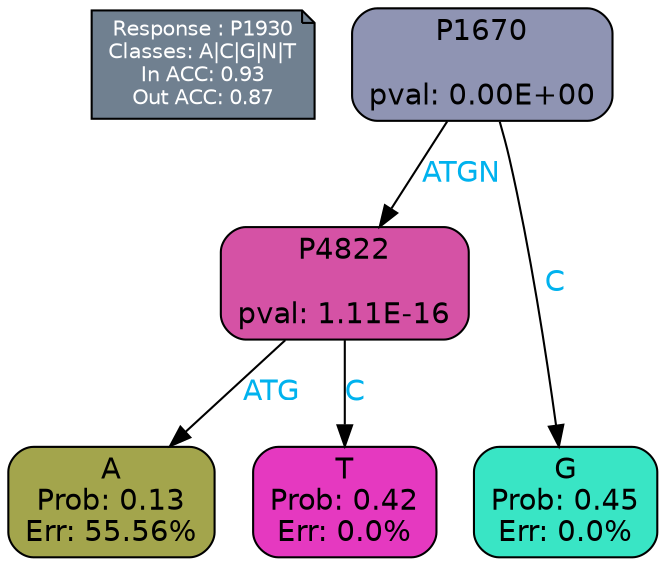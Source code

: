 digraph Tree {
node [shape=box, style="filled, rounded", color="black", fontname=helvetica] ;
graph [ranksep=equally, splines=polylines, bgcolor=transparent, dpi=600] ;
edge [fontname=helvetica] ;
LEGEND [label="Response : P1930
Classes: A|C|G|N|T
In ACC: 0.93
Out ACC: 0.87
",shape=note,align=left,style=filled,fillcolor="slategray",fontcolor="white",fontsize=10];1 [label="P1670

pval: 0.00E+00", fillcolor="#8f94b3"] ;
2 [label="P4822

pval: 1.11E-16", fillcolor="#d552a5"] ;
3 [label="A
Prob: 0.13
Err: 55.56%", fillcolor="#a3a54c"] ;
4 [label="T
Prob: 0.42
Err: 0.0%", fillcolor="#e539c0"] ;
5 [label="G
Prob: 0.45
Err: 0.0%", fillcolor="#39e5c5"] ;
1 -> 2 [label="ATGN",fontcolor=deepskyblue2] ;
1 -> 5 [label="C",fontcolor=deepskyblue2] ;
2 -> 3 [label="ATG",fontcolor=deepskyblue2] ;
2 -> 4 [label="C",fontcolor=deepskyblue2] ;
{rank = same; 3;4;5;}{rank = same; LEGEND;1;}}
